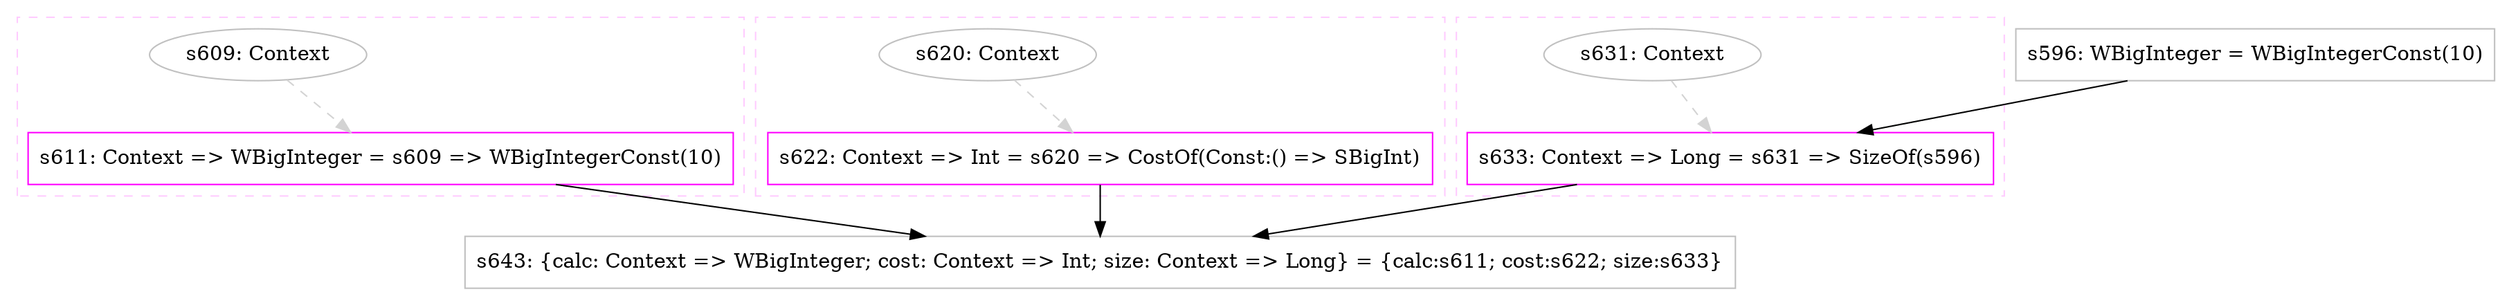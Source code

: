 digraph "bigint" {
concentrate=true
node [style=filled, fillcolor=orangered]

subgraph cluster_s611 {
style=dashed; color="#FFCCFF"
"s609" [
label="s609: Context"
shape=oval, color=gray, tooltip="s609:Context", style=filled, fillcolor=white
]
"s611" [
label="s611: Context => WBigInteger = s609 => WBigIntegerConst(10)"
shape=box, color=magenta, tooltip="s611:Context => WBigInteger", style=filled, fillcolor=white
]
{rank=source; s609}
{rank=sink; s611}
}
subgraph cluster_s622 {
style=dashed; color="#FFCCFF"
"s620" [
label="s620: Context"
shape=oval, color=gray, tooltip="s620:Context", style=filled, fillcolor=white
]
"s622" [
label="s622: Context => Int = s620 => CostOf(Const:() => SBigInt)"
shape=box, color=magenta, tooltip="s622:Context => Int", style=filled, fillcolor=white
]
{rank=source; s620}
{rank=sink; s622}
}
"s596" [
label="s596: WBigInteger = WBigIntegerConst(10)"
shape=box, color=gray, tooltip="s596:WBigInteger", style=filled, fillcolor=white
]
subgraph cluster_s633 {
style=dashed; color="#FFCCFF"
"s631" [
label="s631: Context"
shape=oval, color=gray, tooltip="s631:Context", style=filled, fillcolor=white
]
"s633" [
label="s633: Context => Long = s631 => SizeOf(s596)"
shape=box, color=magenta, tooltip="s633:Context => Long", style=filled, fillcolor=white
]
{rank=source; s631}
{rank=sink; s633}
}
"s643" [
label="s643: {calc: Context => WBigInteger; cost: Context => Int; size: Context => Long} = {calc:s611; cost:s622; size:s633}"
shape=box, color=gray, tooltip="s643:{calc: Context => WBigInteger; cost: Context => Int; size: Context => Long}", style=filled, fillcolor=white
]
"s620" -> "s622" [style=dashed, color=lightgray, weight=0]
"s631" -> "s633" [style=dashed, color=lightgray, weight=0]
"s596" -> "s633" [style=solid]
"s609" -> "s611" [style=dashed, color=lightgray, weight=0]
"s611" -> "s643" [style=solid]
"s622" -> "s643" [style=solid]
"s633" -> "s643" [style=solid]
}
